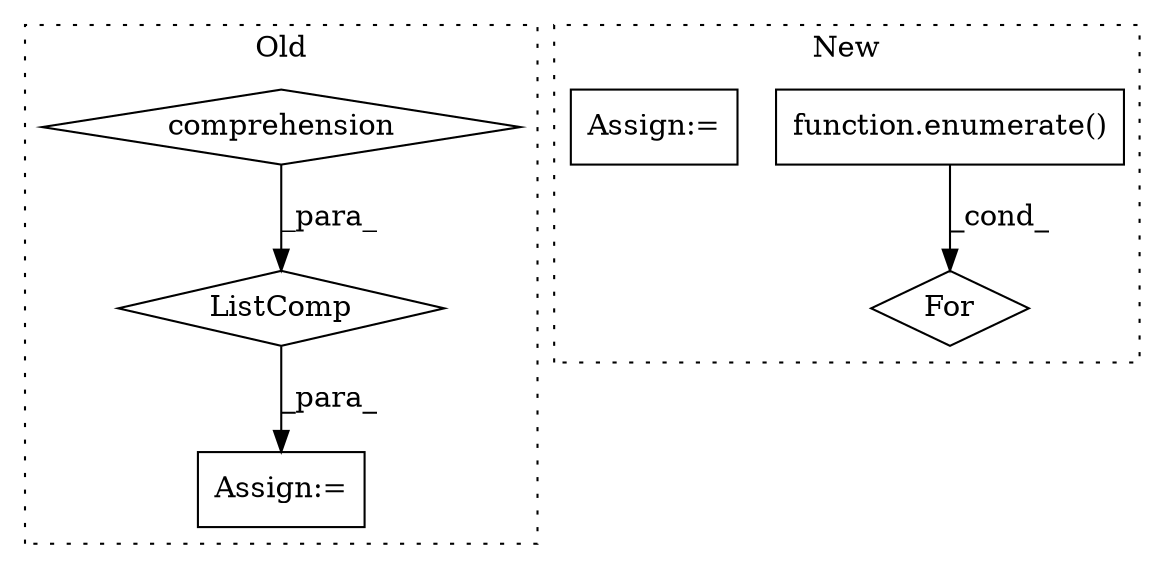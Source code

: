 digraph G {
subgraph cluster0 {
1 [label="ListComp" a="106" s="1165" l="97" shape="diamond"];
3 [label="comprehension" a="45" s="1232" l="3" shape="diamond"];
5 [label="Assign:=" a="68" s="1162" l="3" shape="box"];
label = "Old";
style="dotted";
}
subgraph cluster1 {
2 [label="function.enumerate()" a="75" s="1113,1126" l="10,1" shape="box"];
4 [label="For" a="107" s="1098,1127" l="4,18" shape="diamond"];
6 [label="Assign:=" a="68" s="1079" l="3" shape="box"];
label = "New";
style="dotted";
}
1 -> 5 [label="_para_"];
2 -> 4 [label="_cond_"];
3 -> 1 [label="_para_"];
}